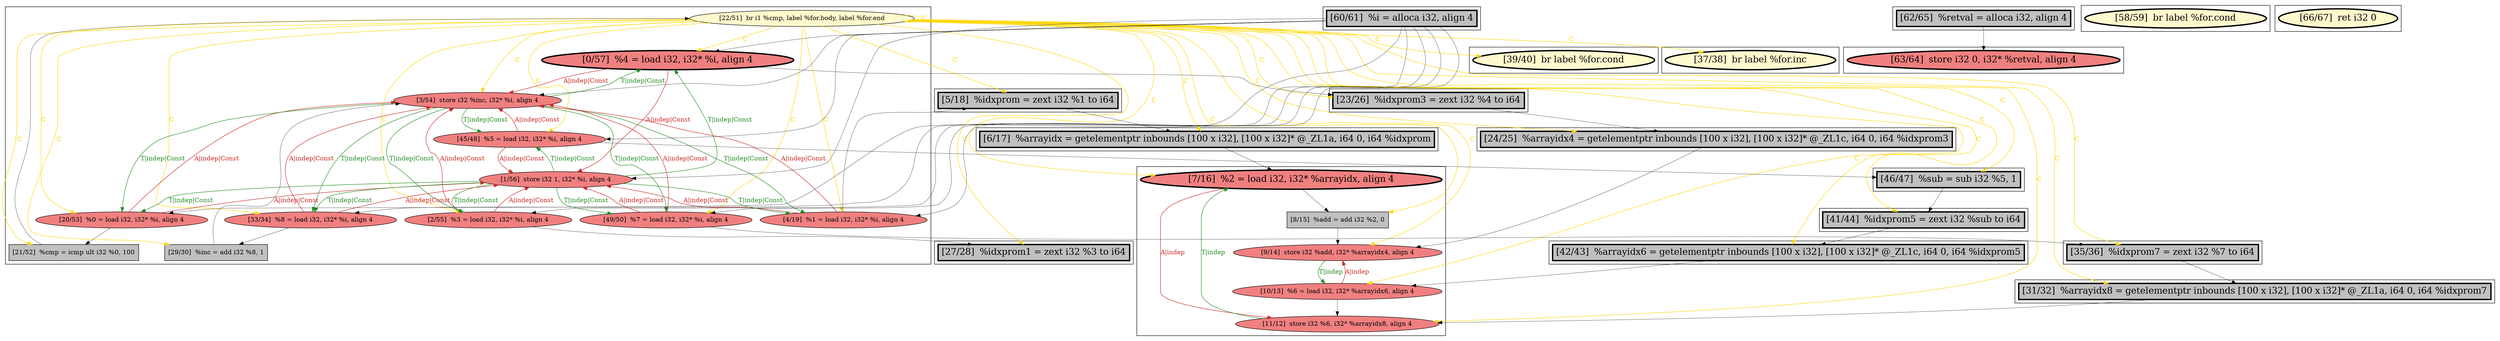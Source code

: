 
digraph G {



node149->node144 [style=solid,color=gold,label="C",penwidth=1.0,fontcolor=gold ]
node149->node146 [style=solid,color=gold,label="C",penwidth=1.0,fontcolor=gold ]
node141->node148 [style=solid,color=firebrick3,label="A|indep|Const",penwidth=1.0,fontcolor=firebrick3 ]
node149->node124 [style=solid,color=gold,label="C",penwidth=1.0,fontcolor=gold ]
node149->node126 [style=solid,color=gold,label="C",penwidth=1.0,fontcolor=gold ]
node149->node140 [style=solid,color=gold,label="C",penwidth=1.0,fontcolor=gold ]
node149->node149 [style=solid,color=gold,label="C",penwidth=1.0,fontcolor=gold ]
node127->node144 [style=solid,color=black,label="",penwidth=0.5,fontcolor=black ]
node149->node148 [style=solid,color=gold,label="C",penwidth=1.0,fontcolor=gold ]
node149->node143 [style=solid,color=gold,label="C",penwidth=1.0,fontcolor=gold ]
node127->node141 [style=solid,color=black,label="",penwidth=0.5,fontcolor=black ]
node149->node125 [style=solid,color=gold,label="C",penwidth=1.0,fontcolor=gold ]
node127->node146 [style=solid,color=black,label="",penwidth=0.5,fontcolor=black ]
node139->node148 [style=solid,color=black,label="",penwidth=0.5,fontcolor=black ]
node142->node141 [style=solid,color=forestgreen,label="T|indep|Const",penwidth=1.0,fontcolor=forestgreen ]
node127->node138 [style=solid,color=black,label="",penwidth=0.5,fontcolor=black ]
node140->node128 [style=solid,color=black,label="",penwidth=0.5,fontcolor=black ]
node141->node145 [style=solid,color=black,label="",penwidth=0.5,fontcolor=black ]
node149->node134 [style=solid,color=gold,label="C",penwidth=1.0,fontcolor=gold ]
node125->node124 [style=solid,color=forestgreen,label="T|indep",penwidth=1.0,fontcolor=forestgreen ]
node142->node138 [style=solid,color=forestgreen,label="T|indep|Const",penwidth=1.0,fontcolor=forestgreen ]
node124->node125 [style=solid,color=firebrick3,label="A|indep",penwidth=1.0,fontcolor=firebrick3 ]
node148->node141 [style=solid,color=forestgreen,label="T|indep|Const",penwidth=1.0,fontcolor=forestgreen ]
node148->node138 [style=solid,color=forestgreen,label="T|indep|Const",penwidth=1.0,fontcolor=forestgreen ]
node144->node142 [style=solid,color=firebrick3,label="A|indep|Const",penwidth=1.0,fontcolor=firebrick3 ]
node149->node147 [style=solid,color=gold,label="C",penwidth=1.0,fontcolor=gold ]
node146->node148 [style=solid,color=firebrick3,label="A|indep|Const",penwidth=1.0,fontcolor=firebrick3 ]
node149->node139 [style=solid,color=gold,label="C",penwidth=1.0,fontcolor=gold ]
node138->node148 [style=solid,color=firebrick3,label="A|indep|Const",penwidth=1.0,fontcolor=firebrick3 ]
node126->node124 [style=solid,color=black,label="",penwidth=0.5,fontcolor=black ]
node144->node148 [style=solid,color=firebrick3,label="A|indep|Const",penwidth=1.0,fontcolor=firebrick3 ]
node146->node129 [style=solid,color=black,label="",penwidth=0.5,fontcolor=black ]
node138->node135 [style=solid,color=black,label="",penwidth=0.5,fontcolor=black ]
node127->node142 [style=solid,color=black,label="",penwidth=0.5,fontcolor=black ]
node122->node123 [style=solid,color=firebrick3,label="A|indep",penwidth=1.0,fontcolor=firebrick3 ]
node124->node121 [style=solid,color=black,label="",penwidth=0.5,fontcolor=black ]
node149->node132 [style=solid,color=gold,label="C",penwidth=1.0,fontcolor=gold ]
node148->node143 [style=solid,color=forestgreen,label="T|indep|Const",penwidth=1.0,fontcolor=forestgreen ]
node149->node151 [style=solid,color=gold,label="C",penwidth=1.0,fontcolor=gold ]
node127->node143 [style=solid,color=black,label="",penwidth=0.5,fontcolor=black ]
node149->node136 [style=solid,color=gold,label="C",penwidth=1.0,fontcolor=gold ]
node147->node148 [style=solid,color=firebrick3,label="A|indep|Const",penwidth=1.0,fontcolor=firebrick3 ]
node149->node152 [style=solid,color=gold,label="C",penwidth=1.0,fontcolor=gold ]
node148->node147 [style=solid,color=forestgreen,label="T|indep|Const",penwidth=1.0,fontcolor=forestgreen ]
node149->node135 [style=solid,color=gold,label="C",penwidth=1.0,fontcolor=gold ]
node143->node148 [style=solid,color=firebrick3,label="A|indep|Const",penwidth=1.0,fontcolor=firebrick3 ]
node149->node122 [style=solid,color=gold,label="C",penwidth=1.0,fontcolor=gold ]
node143->node139 [style=solid,color=black,label="",penwidth=0.5,fontcolor=black ]
node127->node140 [style=solid,color=black,label="",penwidth=0.5,fontcolor=black ]
node122->node125 [style=solid,color=black,label="",penwidth=0.5,fontcolor=black ]
node128->node126 [style=solid,color=black,label="",penwidth=0.5,fontcolor=black ]
node153->node154 [style=solid,color=black,label="",penwidth=0.5,fontcolor=black ]
node127->node147 [style=solid,color=black,label="",penwidth=0.5,fontcolor=black ]
node149->node129 [style=solid,color=gold,label="C",penwidth=1.0,fontcolor=gold ]
node154->node123 [style=solid,color=black,label="",penwidth=0.5,fontcolor=black ]
node144->node153 [style=solid,color=black,label="",penwidth=0.5,fontcolor=black ]
node143->node142 [style=solid,color=firebrick3,label="A|indep|Const",penwidth=1.0,fontcolor=firebrick3 ]
node148->node146 [style=solid,color=forestgreen,label="T|indep|Const",penwidth=1.0,fontcolor=forestgreen ]
node149->node123 [style=solid,color=gold,label="C",penwidth=1.0,fontcolor=gold ]
node149->node154 [style=solid,color=gold,label="C",penwidth=1.0,fontcolor=gold ]
node142->node144 [style=solid,color=forestgreen,label="T|indep|Const",penwidth=1.0,fontcolor=forestgreen ]
node140->node142 [style=solid,color=firebrick3,label="A|indep|Const",penwidth=1.0,fontcolor=firebrick3 ]
node149->node145 [style=solid,color=gold,label="C",penwidth=1.0,fontcolor=gold ]
node149->node153 [style=solid,color=gold,label="C",penwidth=1.0,fontcolor=gold ]
node121->node123 [style=solid,color=black,label="",penwidth=0.5,fontcolor=black ]
node138->node142 [style=solid,color=firebrick3,label="A|indep|Const",penwidth=1.0,fontcolor=firebrick3 ]
node136->node122 [style=solid,color=black,label="",penwidth=0.5,fontcolor=black ]
node150->node125 [style=solid,color=black,label="",penwidth=0.5,fontcolor=black ]
node147->node132 [style=solid,color=black,label="",penwidth=0.5,fontcolor=black ]
node149->node141 [style=solid,color=gold,label="C",penwidth=1.0,fontcolor=gold ]
node149->node121 [style=solid,color=gold,label="C",penwidth=1.0,fontcolor=gold ]
node132->node134 [style=solid,color=black,label="",penwidth=0.5,fontcolor=black ]
node134->node136 [style=solid,color=black,label="",penwidth=0.5,fontcolor=black ]
node149->node138 [style=solid,color=gold,label="C",penwidth=1.0,fontcolor=gold ]
node142->node147 [style=solid,color=forestgreen,label="T|indep|Const",penwidth=1.0,fontcolor=forestgreen ]
node127->node148 [style=solid,color=black,label="",penwidth=0.5,fontcolor=black ]
node142->node140 [style=solid,color=forestgreen,label="T|indep|Const",penwidth=1.0,fontcolor=forestgreen ]
node149->node150 [style=solid,color=gold,label="C",penwidth=1.0,fontcolor=gold ]
node145->node149 [style=solid,color=black,label="",penwidth=0.5,fontcolor=black ]
node142->node146 [style=solid,color=forestgreen,label="T|indep|Const",penwidth=1.0,fontcolor=forestgreen ]
node146->node142 [style=solid,color=firebrick3,label="A|indep|Const",penwidth=1.0,fontcolor=firebrick3 ]
node133->node130 [style=solid,color=black,label="",penwidth=0.5,fontcolor=black ]
node135->node150 [style=solid,color=black,label="",penwidth=0.5,fontcolor=black ]
node149->node128 [style=solid,color=gold,label="C",penwidth=1.0,fontcolor=gold ]
node148->node144 [style=solid,color=forestgreen,label="T|indep|Const",penwidth=1.0,fontcolor=forestgreen ]
node123->node122 [style=solid,color=forestgreen,label="T|indep",penwidth=1.0,fontcolor=forestgreen ]
node142->node143 [style=solid,color=forestgreen,label="T|indep|Const",penwidth=1.0,fontcolor=forestgreen ]
node147->node142 [style=solid,color=firebrick3,label="A|indep|Const",penwidth=1.0,fontcolor=firebrick3 ]
node148->node140 [style=solid,color=forestgreen,label="T|indep|Const",penwidth=1.0,fontcolor=forestgreen ]
node141->node142 [style=solid,color=firebrick3,label="A|indep|Const",penwidth=1.0,fontcolor=firebrick3 ]
node140->node148 [style=solid,color=firebrick3,label="A|indep|Const",penwidth=1.0,fontcolor=firebrick3 ]


subgraph cluster18 {


node154 [penwidth=3.0,fontsize=20,fillcolor=grey,label="[24/25]  %arrayidx4 = getelementptr inbounds [100 x i32], [100 x i32]* @_ZL1c, i64 0, i64 %idxprom3",shape=rectangle,style=filled ]



}

subgraph cluster16 {


node152 [penwidth=3.0,fontsize=20,fillcolor=lemonchiffon,label="[37/38]  br label %for.inc",shape=ellipse,style=filled ]



}

subgraph cluster17 {


node153 [penwidth=3.0,fontsize=20,fillcolor=grey,label="[23/26]  %idxprom3 = zext i32 %4 to i64",shape=rectangle,style=filled ]



}

subgraph cluster4 {


node129 [penwidth=3.0,fontsize=20,fillcolor=grey,label="[27/28]  %idxprom1 = zext i32 %3 to i64",shape=rectangle,style=filled ]



}

subgraph cluster3 {


node128 [penwidth=3.0,fontsize=20,fillcolor=grey,label="[5/18]  %idxprom = zext i32 %1 to i64",shape=rectangle,style=filled ]



}

subgraph cluster2 {


node127 [penwidth=3.0,fontsize=20,fillcolor=grey,label="[60/61]  %i = alloca i32, align 4",shape=rectangle,style=filled ]



}

subgraph cluster1 {


node126 [penwidth=3.0,fontsize=20,fillcolor=grey,label="[6/17]  %arrayidx = getelementptr inbounds [100 x i32], [100 x i32]* @_ZL1a, i64 0, i64 %idxprom",shape=rectangle,style=filled ]



}

subgraph cluster12 {


node137 [penwidth=3.0,fontsize=20,fillcolor=lemonchiffon,label="[58/59]  br label %for.cond",shape=ellipse,style=filled ]



}

subgraph cluster5 {


node130 [penwidth=3.0,fontsize=20,fillcolor=lightcoral,label="[63/64]  store i32 0, i32* %retval, align 4",shape=ellipse,style=filled ]



}

subgraph cluster0 {


node125 [fillcolor=lightcoral,label="[11/12]  store i32 %6, i32* %arrayidx8, align 4",shape=ellipse,style=filled ]
node124 [penwidth=3.0,fontsize=20,fillcolor=lightcoral,label="[7/16]  %2 = load i32, i32* %arrayidx, align 4",shape=ellipse,style=filled ]
node123 [fillcolor=lightcoral,label="[9/14]  store i32 %add, i32* %arrayidx4, align 4",shape=ellipse,style=filled ]
node121 [fillcolor=grey,label="[8/15]  %add = add i32 %2, 0",shape=rectangle,style=filled ]
node122 [fillcolor=lightcoral,label="[10/13]  %6 = load i32, i32* %arrayidx6, align 4",shape=ellipse,style=filled ]



}

subgraph cluster6 {


node131 [penwidth=3.0,fontsize=20,fillcolor=lemonchiffon,label="[66/67]  ret i32 0",shape=ellipse,style=filled ]



}

subgraph cluster14 {


node150 [penwidth=3.0,fontsize=20,fillcolor=grey,label="[31/32]  %arrayidx8 = getelementptr inbounds [100 x i32], [100 x i32]* @_ZL1a, i64 0, i64 %idxprom7",shape=rectangle,style=filled ]



}

subgraph cluster7 {


node132 [penwidth=3.0,fontsize=20,fillcolor=grey,label="[46/47]  %sub = sub i32 %5, 1",shape=rectangle,style=filled ]



}

subgraph cluster8 {


node133 [penwidth=3.0,fontsize=20,fillcolor=grey,label="[62/65]  %retval = alloca i32, align 4",shape=rectangle,style=filled ]



}

subgraph cluster9 {


node134 [penwidth=3.0,fontsize=20,fillcolor=grey,label="[41/44]  %idxprom5 = zext i32 %sub to i64",shape=rectangle,style=filled ]



}

subgraph cluster10 {


node135 [penwidth=3.0,fontsize=20,fillcolor=grey,label="[35/36]  %idxprom7 = zext i32 %7 to i64",shape=rectangle,style=filled ]



}

subgraph cluster11 {


node136 [penwidth=3.0,fontsize=20,fillcolor=grey,label="[42/43]  %arrayidx6 = getelementptr inbounds [100 x i32], [100 x i32]* @_ZL1c, i64 0, i64 %idxprom5",shape=rectangle,style=filled ]



}

subgraph cluster13 {


node149 [fillcolor=lemonchiffon,label="[22/51]  br i1 %cmp, label %for.body, label %for.end",shape=ellipse,style=filled ]
node147 [fillcolor=lightcoral,label="[45/48]  %5 = load i32, i32* %i, align 4",shape=ellipse,style=filled ]
node146 [fillcolor=lightcoral,label="[2/55]  %3 = load i32, i32* %i, align 4",shape=ellipse,style=filled ]
node148 [fillcolor=lightcoral,label="[3/54]  store i32 %inc, i32* %i, align 4",shape=ellipse,style=filled ]
node145 [fillcolor=grey,label="[21/52]  %cmp = icmp ult i32 %0, 100",shape=rectangle,style=filled ]
node141 [fillcolor=lightcoral,label="[20/53]  %0 = load i32, i32* %i, align 4",shape=ellipse,style=filled ]
node139 [fillcolor=grey,label="[29/30]  %inc = add i32 %8, 1",shape=rectangle,style=filled ]
node140 [fillcolor=lightcoral,label="[4/19]  %1 = load i32, i32* %i, align 4",shape=ellipse,style=filled ]
node144 [penwidth=3.0,fontsize=20,fillcolor=lightcoral,label="[0/57]  %4 = load i32, i32* %i, align 4",shape=ellipse,style=filled ]
node138 [fillcolor=lightcoral,label="[49/50]  %7 = load i32, i32* %i, align 4",shape=ellipse,style=filled ]
node142 [fillcolor=lightcoral,label="[1/56]  store i32 1, i32* %i, align 4",shape=ellipse,style=filled ]
node143 [fillcolor=lightcoral,label="[33/34]  %8 = load i32, i32* %i, align 4",shape=ellipse,style=filled ]



}

subgraph cluster15 {


node151 [penwidth=3.0,fontsize=20,fillcolor=lemonchiffon,label="[39/40]  br label %for.cond",shape=ellipse,style=filled ]



}

}
